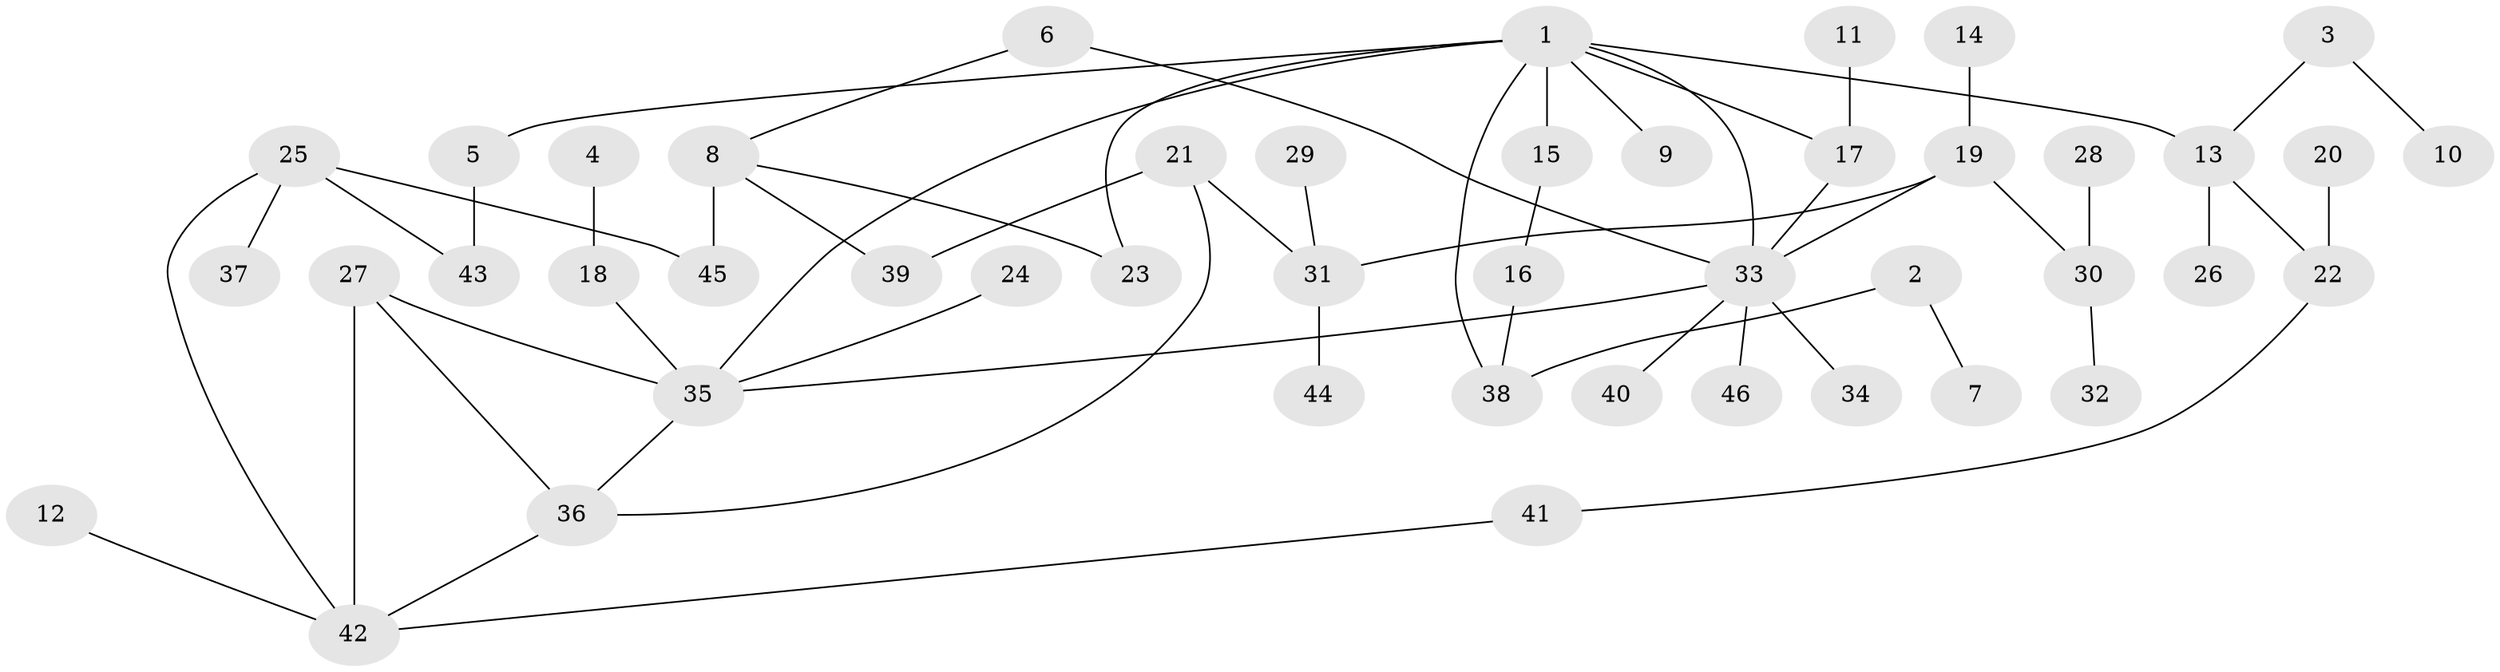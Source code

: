 // original degree distribution, {6: 0.03260869565217391, 4: 0.07608695652173914, 5: 0.05434782608695652, 3: 0.16304347826086957, 2: 0.2826086956521739, 1: 0.391304347826087}
// Generated by graph-tools (version 1.1) at 2025/25/03/09/25 03:25:31]
// undirected, 46 vertices, 56 edges
graph export_dot {
graph [start="1"]
  node [color=gray90,style=filled];
  1;
  2;
  3;
  4;
  5;
  6;
  7;
  8;
  9;
  10;
  11;
  12;
  13;
  14;
  15;
  16;
  17;
  18;
  19;
  20;
  21;
  22;
  23;
  24;
  25;
  26;
  27;
  28;
  29;
  30;
  31;
  32;
  33;
  34;
  35;
  36;
  37;
  38;
  39;
  40;
  41;
  42;
  43;
  44;
  45;
  46;
  1 -- 5 [weight=1.0];
  1 -- 9 [weight=1.0];
  1 -- 13 [weight=1.0];
  1 -- 15 [weight=1.0];
  1 -- 17 [weight=1.0];
  1 -- 23 [weight=1.0];
  1 -- 33 [weight=1.0];
  1 -- 35 [weight=1.0];
  1 -- 38 [weight=1.0];
  2 -- 7 [weight=1.0];
  2 -- 38 [weight=1.0];
  3 -- 10 [weight=1.0];
  3 -- 13 [weight=1.0];
  4 -- 18 [weight=1.0];
  5 -- 43 [weight=1.0];
  6 -- 8 [weight=1.0];
  6 -- 33 [weight=1.0];
  8 -- 23 [weight=1.0];
  8 -- 39 [weight=1.0];
  8 -- 45 [weight=1.0];
  11 -- 17 [weight=1.0];
  12 -- 42 [weight=1.0];
  13 -- 22 [weight=1.0];
  13 -- 26 [weight=1.0];
  14 -- 19 [weight=1.0];
  15 -- 16 [weight=1.0];
  16 -- 38 [weight=1.0];
  17 -- 33 [weight=1.0];
  18 -- 35 [weight=1.0];
  19 -- 30 [weight=1.0];
  19 -- 31 [weight=1.0];
  19 -- 33 [weight=1.0];
  20 -- 22 [weight=1.0];
  21 -- 31 [weight=1.0];
  21 -- 36 [weight=1.0];
  21 -- 39 [weight=1.0];
  22 -- 41 [weight=1.0];
  24 -- 35 [weight=1.0];
  25 -- 37 [weight=1.0];
  25 -- 42 [weight=1.0];
  25 -- 43 [weight=1.0];
  25 -- 45 [weight=1.0];
  27 -- 35 [weight=1.0];
  27 -- 36 [weight=1.0];
  27 -- 42 [weight=1.0];
  28 -- 30 [weight=1.0];
  29 -- 31 [weight=1.0];
  30 -- 32 [weight=1.0];
  31 -- 44 [weight=1.0];
  33 -- 34 [weight=1.0];
  33 -- 35 [weight=1.0];
  33 -- 40 [weight=1.0];
  33 -- 46 [weight=1.0];
  35 -- 36 [weight=1.0];
  36 -- 42 [weight=1.0];
  41 -- 42 [weight=1.0];
}
